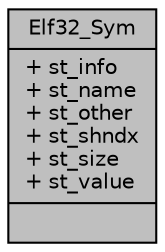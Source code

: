 digraph "Elf32_Sym"
{
 // LATEX_PDF_SIZE
  edge [fontname="Helvetica",fontsize="10",labelfontname="Helvetica",labelfontsize="10"];
  node [fontname="Helvetica",fontsize="10",shape=record];
  Node1 [label="{Elf32_Sym\n|+ st_info\l+ st_name\l+ st_other\l+ st_shndx\l+ st_size\l+ st_value\l|}",height=0.2,width=0.4,color="black", fillcolor="grey75", style="filled", fontcolor="black",tooltip=" "];
}
